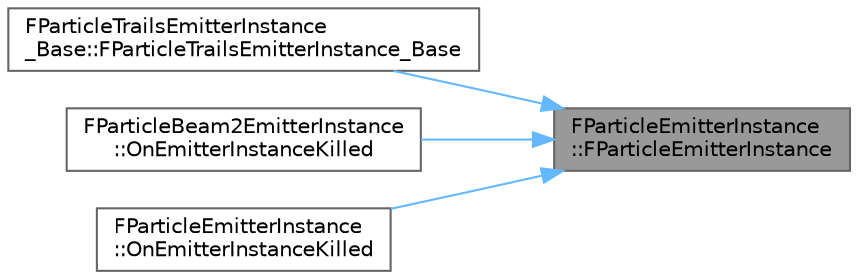 digraph "FParticleEmitterInstance::FParticleEmitterInstance"
{
 // INTERACTIVE_SVG=YES
 // LATEX_PDF_SIZE
  bgcolor="transparent";
  edge [fontname=Helvetica,fontsize=10,labelfontname=Helvetica,labelfontsize=10];
  node [fontname=Helvetica,fontsize=10,shape=box,height=0.2,width=0.4];
  rankdir="RL";
  Node1 [id="Node000001",label="FParticleEmitterInstance\l::FParticleEmitterInstance",height=0.2,width=0.4,color="gray40", fillcolor="grey60", style="filled", fontcolor="black",tooltip="Constructor."];
  Node1 -> Node2 [id="edge1_Node000001_Node000002",dir="back",color="steelblue1",style="solid",tooltip=" "];
  Node2 [id="Node000002",label="FParticleTrailsEmitterInstance\l_Base::FParticleTrailsEmitterInstance_Base",height=0.2,width=0.4,color="grey40", fillcolor="white", style="filled",URL="$d1/da5/structFParticleTrailsEmitterInstance__Base.html#afce7ccf25414857e663cf5ed1d52956a",tooltip="Constructor."];
  Node1 -> Node3 [id="edge2_Node000001_Node000003",dir="back",color="steelblue1",style="solid",tooltip=" "];
  Node3 [id="Node000003",label="FParticleBeam2EmitterInstance\l::OnEmitterInstanceKilled",height=0.2,width=0.4,color="grey40", fillcolor="white", style="filled",URL="$d0/d37/structFParticleBeam2EmitterInstance.html#a1ad42624662e86308500717371bfc7b0",tooltip="When an emitter is killed, this will check other emitters and clean up anything pointing to this one."];
  Node1 -> Node4 [id="edge3_Node000001_Node000004",dir="back",color="steelblue1",style="solid",tooltip=" "];
  Node4 [id="Node000004",label="FParticleEmitterInstance\l::OnEmitterInstanceKilled",height=0.2,width=0.4,color="grey40", fillcolor="white", style="filled",URL="$dd/d41/structFParticleEmitterInstance.html#ab08846d394d26c9a0c5898c1c2aba19d",tooltip="When an emitter is killed, this will check other emitters and clean up anything pointing to this one."];
}
